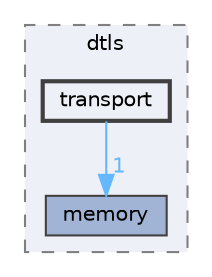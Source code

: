 digraph "include/dtls/transport"
{
 // LATEX_PDF_SIZE
  bgcolor="transparent";
  edge [fontname=Helvetica,fontsize=10,labelfontname=Helvetica,labelfontsize=10];
  node [fontname=Helvetica,fontsize=10,shape=box,height=0.2,width=0.4];
  compound=true
  subgraph clusterdir_6bb4f32e410c2a9faa3813982937f2b2 {
    graph [ bgcolor="#edf0f7", pencolor="grey50", label="dtls", fontname=Helvetica,fontsize=10 style="filled,dashed", URL="dir_6bb4f32e410c2a9faa3813982937f2b2.html",tooltip=""]
  dir_5ceefd1aa01c469df64b6817703c191d [label="memory", fillcolor="#a2b4d6", color="grey25", style="filled", URL="dir_5ceefd1aa01c469df64b6817703c191d.html",tooltip=""];
  dir_7d6e6d3989d2a15563bf0018e0793dcd [label="transport", fillcolor="#edf0f7", color="grey25", style="filled,bold", URL="dir_7d6e6d3989d2a15563bf0018e0793dcd.html",tooltip=""];
  }
  dir_7d6e6d3989d2a15563bf0018e0793dcd->dir_5ceefd1aa01c469df64b6817703c191d [headlabel="1", labeldistance=1.5 headhref="dir_000021_000012.html" href="dir_000021_000012.html" color="steelblue1" fontcolor="steelblue1"];
}
